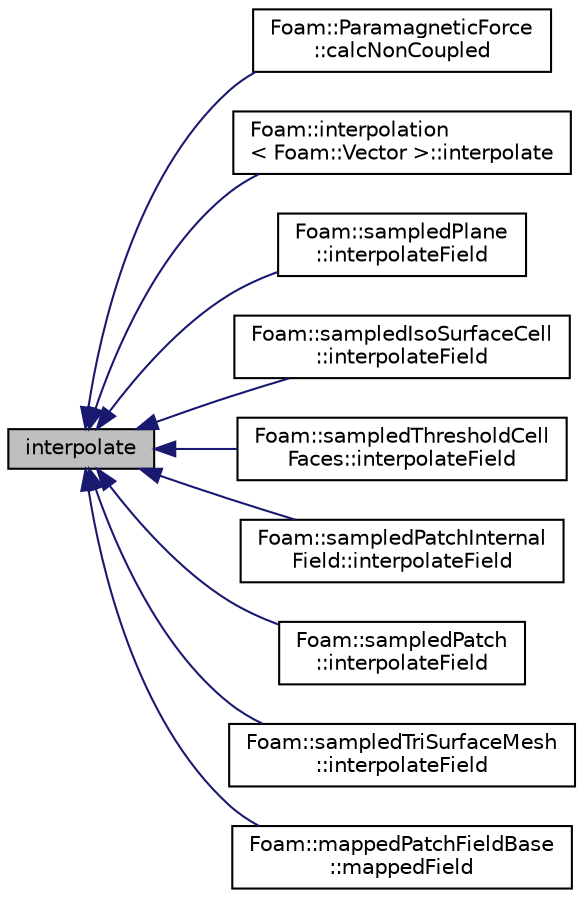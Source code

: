 digraph "interpolate"
{
  bgcolor="transparent";
  edge [fontname="Helvetica",fontsize="10",labelfontname="Helvetica",labelfontsize="10"];
  node [fontname="Helvetica",fontsize="10",shape=record];
  rankdir="LR";
  Node1 [label="interpolate",height=0.2,width=0.4,color="black", fillcolor="grey75", style="filled", fontcolor="black"];
  Node1 -> Node2 [dir="back",color="midnightblue",fontsize="10",style="solid",fontname="Helvetica"];
  Node2 [label="Foam::ParamagneticForce\l::calcNonCoupled",height=0.2,width=0.4,color="black",URL="$a01768.html#aecbde83988ed663b1f2c9a2ff65427a5",tooltip="Calculate the non-coupled force. "];
  Node1 -> Node3 [dir="back",color="midnightblue",fontsize="10",style="solid",fontname="Helvetica"];
  Node3 [label="Foam::interpolation\l\< Foam::Vector \>::interpolate",height=0.2,width=0.4,color="black",URL="$a01151.html#ae76ee0de411b31fefa41a3cdc43de9a2",tooltip="Interpolate field to the given point in the tetrahedron. "];
  Node1 -> Node4 [dir="back",color="midnightblue",fontsize="10",style="solid",fontname="Helvetica"];
  Node4 [label="Foam::sampledPlane\l::interpolateField",height=0.2,width=0.4,color="black",URL="$a02227.html#aefd86b240db58e582111d07b68287113"];
  Node1 -> Node5 [dir="back",color="midnightblue",fontsize="10",style="solid",fontname="Helvetica"];
  Node5 [label="Foam::sampledIsoSurfaceCell\l::interpolateField",height=0.2,width=0.4,color="black",URL="$a02224.html#aefd86b240db58e582111d07b68287113"];
  Node1 -> Node6 [dir="back",color="midnightblue",fontsize="10",style="solid",fontname="Helvetica"];
  Node6 [label="Foam::sampledThresholdCell\lFaces::interpolateField",height=0.2,width=0.4,color="black",URL="$a02232.html#aefd86b240db58e582111d07b68287113"];
  Node1 -> Node7 [dir="back",color="midnightblue",fontsize="10",style="solid",fontname="Helvetica"];
  Node7 [label="Foam::sampledPatchInternal\lField::interpolateField",height=0.2,width=0.4,color="black",URL="$a02226.html#aefd86b240db58e582111d07b68287113"];
  Node1 -> Node8 [dir="back",color="midnightblue",fontsize="10",style="solid",fontname="Helvetica"];
  Node8 [label="Foam::sampledPatch\l::interpolateField",height=0.2,width=0.4,color="black",URL="$a02225.html#aefd86b240db58e582111d07b68287113"];
  Node1 -> Node9 [dir="back",color="midnightblue",fontsize="10",style="solid",fontname="Helvetica"];
  Node9 [label="Foam::sampledTriSurfaceMesh\l::interpolateField",height=0.2,width=0.4,color="black",URL="$a02233.html#aefd86b240db58e582111d07b68287113"];
  Node1 -> Node10 [dir="back",color="midnightblue",fontsize="10",style="solid",fontname="Helvetica"];
  Node10 [label="Foam::mappedPatchFieldBase\l::mappedField",height=0.2,width=0.4,color="black",URL="$a01421.html#af85b5ce63e4be45def690103f387de9a",tooltip="Map sampleField onto *this patch. "];
}
